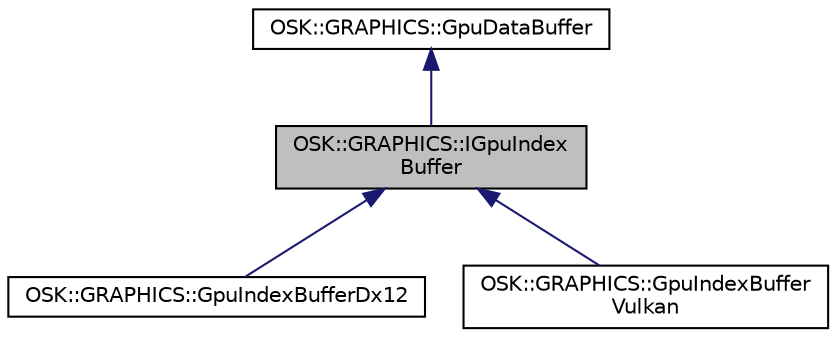 digraph "OSK::GRAPHICS::IGpuIndexBuffer"
{
 // LATEX_PDF_SIZE
  edge [fontname="Helvetica",fontsize="10",labelfontname="Helvetica",labelfontsize="10"];
  node [fontname="Helvetica",fontsize="10",shape=record];
  Node1 [label="OSK::GRAPHICS::IGpuIndex\lBuffer",height=0.2,width=0.4,color="black", fillcolor="grey75", style="filled", fontcolor="black",tooltip="Un index buffer contiene los índices para el renderizado de un modelo 2D o 3D."];
  Node2 -> Node1 [dir="back",color="midnightblue",fontsize="10",style="solid"];
  Node2 [label="OSK::GRAPHICS::GpuDataBuffer",height=0.2,width=0.4,color="black", fillcolor="white", style="filled",URL="$class_o_s_k_1_1_g_r_a_p_h_i_c_s_1_1_gpu_data_buffer.html",tooltip="Representa un buffer genérico en la GPU."];
  Node1 -> Node3 [dir="back",color="midnightblue",fontsize="10",style="solid"];
  Node3 [label="OSK::GRAPHICS::GpuIndexBufferDx12",height=0.2,width=0.4,color="black", fillcolor="white", style="filled",URL="$class_o_s_k_1_1_g_r_a_p_h_i_c_s_1_1_gpu_index_buffer_dx12.html",tooltip=" "];
  Node1 -> Node4 [dir="back",color="midnightblue",fontsize="10",style="solid"];
  Node4 [label="OSK::GRAPHICS::GpuIndexBuffer\lVulkan",height=0.2,width=0.4,color="black", fillcolor="white", style="filled",URL="$class_o_s_k_1_1_g_r_a_p_h_i_c_s_1_1_gpu_index_buffer_vulkan.html",tooltip=" "];
}

